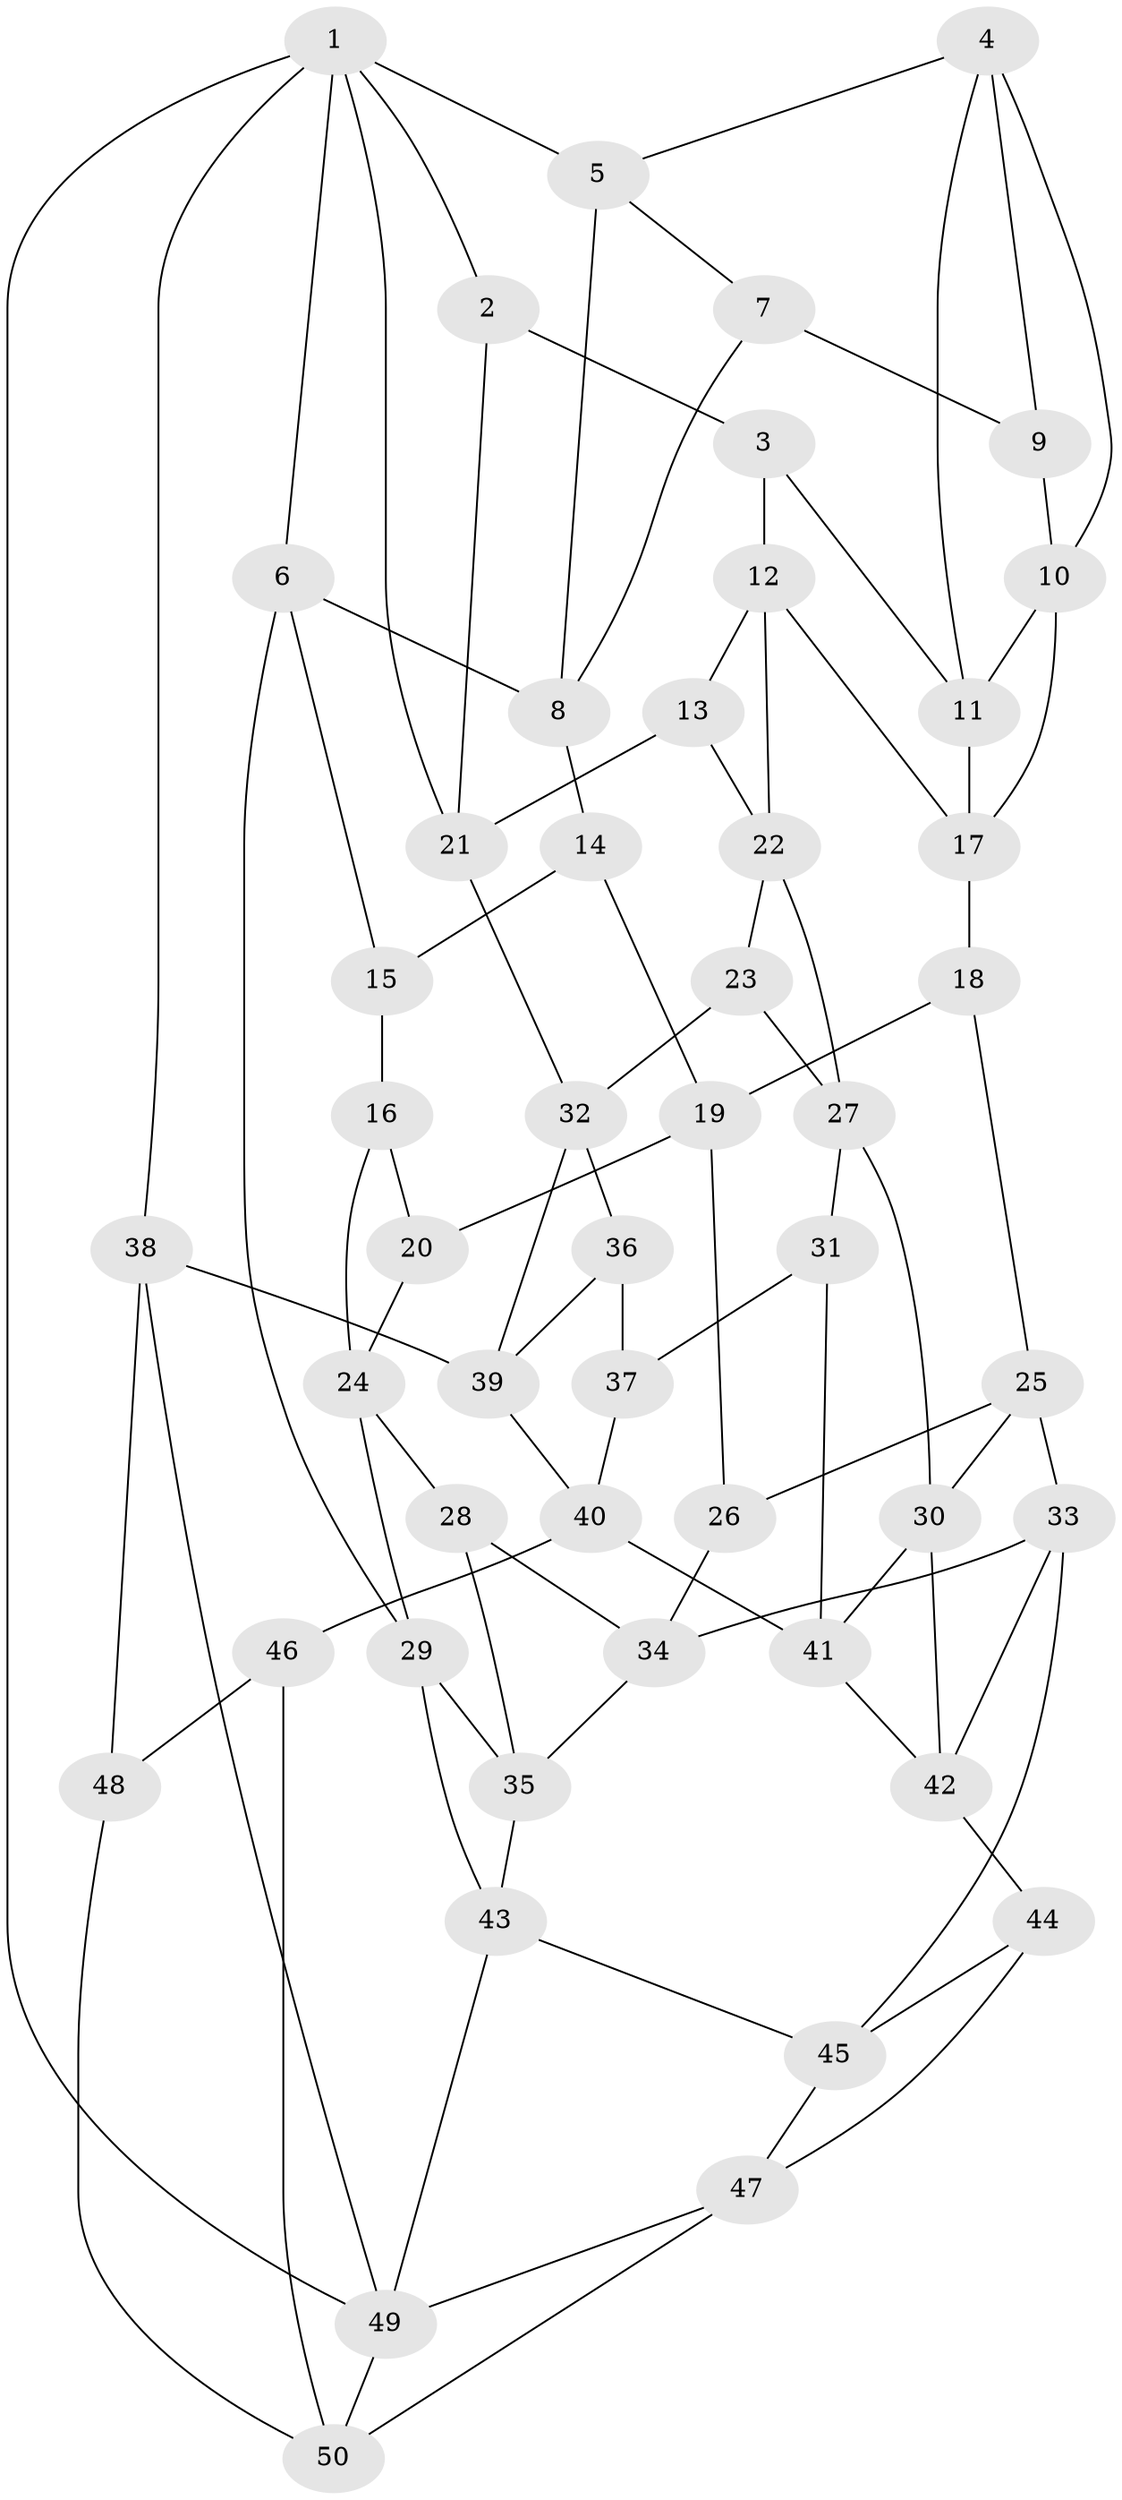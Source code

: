 // original degree distribution, {3: 0.02, 6: 0.21, 4: 0.23, 5: 0.54}
// Generated by graph-tools (version 1.1) at 2025/45/03/06/25 01:45:11]
// undirected, 50 vertices, 92 edges
graph export_dot {
graph [start="1"]
  node [color=gray90,style=filled];
  1;
  2;
  3;
  4;
  5;
  6;
  7;
  8;
  9;
  10;
  11;
  12;
  13;
  14;
  15;
  16;
  17;
  18;
  19;
  20;
  21;
  22;
  23;
  24;
  25;
  26;
  27;
  28;
  29;
  30;
  31;
  32;
  33;
  34;
  35;
  36;
  37;
  38;
  39;
  40;
  41;
  42;
  43;
  44;
  45;
  46;
  47;
  48;
  49;
  50;
  1 -- 2 [weight=1.0];
  1 -- 5 [weight=1.0];
  1 -- 6 [weight=1.0];
  1 -- 21 [weight=1.0];
  1 -- 38 [weight=1.0];
  1 -- 49 [weight=1.0];
  2 -- 3 [weight=1.0];
  2 -- 21 [weight=1.0];
  3 -- 11 [weight=1.0];
  3 -- 12 [weight=1.0];
  4 -- 5 [weight=1.0];
  4 -- 9 [weight=1.0];
  4 -- 10 [weight=1.0];
  4 -- 11 [weight=1.0];
  5 -- 7 [weight=1.0];
  5 -- 8 [weight=1.0];
  6 -- 8 [weight=1.0];
  6 -- 15 [weight=1.0];
  6 -- 29 [weight=1.0];
  7 -- 8 [weight=1.0];
  7 -- 9 [weight=2.0];
  8 -- 14 [weight=1.0];
  9 -- 10 [weight=1.0];
  10 -- 11 [weight=1.0];
  10 -- 17 [weight=1.0];
  11 -- 17 [weight=1.0];
  12 -- 13 [weight=1.0];
  12 -- 17 [weight=1.0];
  12 -- 22 [weight=1.0];
  13 -- 21 [weight=1.0];
  13 -- 22 [weight=1.0];
  14 -- 15 [weight=1.0];
  14 -- 19 [weight=1.0];
  15 -- 16 [weight=2.0];
  16 -- 20 [weight=1.0];
  16 -- 24 [weight=1.0];
  17 -- 18 [weight=1.0];
  18 -- 19 [weight=1.0];
  18 -- 25 [weight=1.0];
  19 -- 20 [weight=1.0];
  19 -- 26 [weight=1.0];
  20 -- 24 [weight=1.0];
  21 -- 32 [weight=1.0];
  22 -- 23 [weight=1.0];
  22 -- 27 [weight=1.0];
  23 -- 27 [weight=1.0];
  23 -- 32 [weight=1.0];
  24 -- 28 [weight=1.0];
  24 -- 29 [weight=1.0];
  25 -- 26 [weight=1.0];
  25 -- 30 [weight=1.0];
  25 -- 33 [weight=1.0];
  26 -- 34 [weight=1.0];
  27 -- 30 [weight=1.0];
  27 -- 31 [weight=1.0];
  28 -- 34 [weight=1.0];
  28 -- 35 [weight=1.0];
  29 -- 35 [weight=1.0];
  29 -- 43 [weight=1.0];
  30 -- 41 [weight=1.0];
  30 -- 42 [weight=1.0];
  31 -- 37 [weight=2.0];
  31 -- 41 [weight=1.0];
  32 -- 36 [weight=2.0];
  32 -- 39 [weight=1.0];
  33 -- 34 [weight=1.0];
  33 -- 42 [weight=1.0];
  33 -- 45 [weight=1.0];
  34 -- 35 [weight=1.0];
  35 -- 43 [weight=1.0];
  36 -- 37 [weight=1.0];
  36 -- 39 [weight=1.0];
  37 -- 40 [weight=1.0];
  38 -- 39 [weight=1.0];
  38 -- 48 [weight=2.0];
  38 -- 49 [weight=1.0];
  39 -- 40 [weight=1.0];
  40 -- 41 [weight=1.0];
  40 -- 46 [weight=1.0];
  41 -- 42 [weight=1.0];
  42 -- 44 [weight=1.0];
  43 -- 45 [weight=1.0];
  43 -- 49 [weight=1.0];
  44 -- 45 [weight=1.0];
  44 -- 47 [weight=1.0];
  45 -- 47 [weight=1.0];
  46 -- 48 [weight=1.0];
  46 -- 50 [weight=1.0];
  47 -- 49 [weight=1.0];
  47 -- 50 [weight=1.0];
  48 -- 50 [weight=1.0];
  49 -- 50 [weight=1.0];
}
